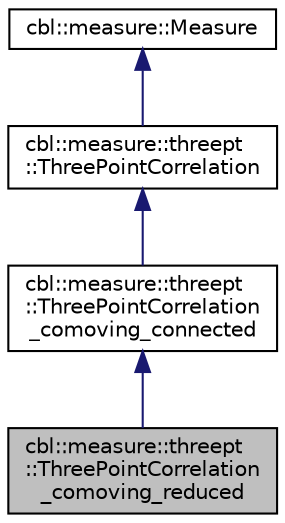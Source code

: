 digraph "cbl::measure::threept::ThreePointCorrelation_comoving_reduced"
{
  edge [fontname="Helvetica",fontsize="10",labelfontname="Helvetica",labelfontsize="10"];
  node [fontname="Helvetica",fontsize="10",shape=record];
  Node4 [label="cbl::measure::threept\l::ThreePointCorrelation\l_comoving_reduced",height=0.2,width=0.4,color="black", fillcolor="grey75", style="filled", fontcolor="black"];
  Node5 -> Node4 [dir="back",color="midnightblue",fontsize="10",style="solid",fontname="Helvetica"];
  Node5 [label="cbl::measure::threept\l::ThreePointCorrelation\l_comoving_connected",height=0.2,width=0.4,color="black", fillcolor="white", style="filled",URL="$db/d62/classcbl_1_1measure_1_1threept_1_1ThreePointCorrelation__comoving__connected.html",tooltip="The class ThreePointCorrelation_comoving_connected. "];
  Node6 -> Node5 [dir="back",color="midnightblue",fontsize="10",style="solid",fontname="Helvetica"];
  Node6 [label="cbl::measure::threept\l::ThreePointCorrelation",height=0.2,width=0.4,color="black", fillcolor="white", style="filled",URL="$d5/df5/classcbl_1_1measure_1_1threept_1_1ThreePointCorrelation.html",tooltip="The class ThreePointCorrelation. "];
  Node7 -> Node6 [dir="back",color="midnightblue",fontsize="10",style="solid",fontname="Helvetica"];
  Node7 [label="cbl::measure::Measure",height=0.2,width=0.4,color="black", fillcolor="white", style="filled",URL="$db/d0a/classcbl_1_1measure_1_1Measure.html",tooltip="The class Measure. "];
}
